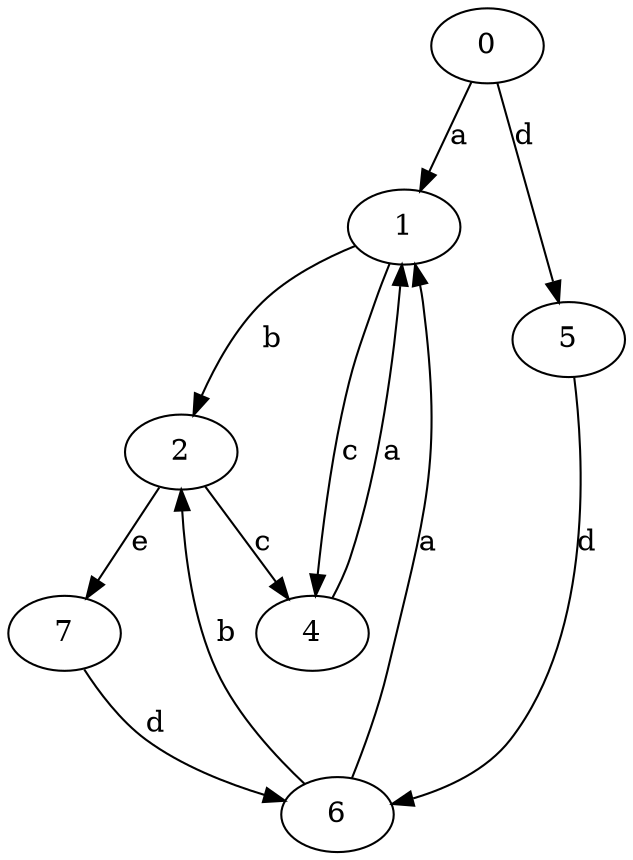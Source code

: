 strict digraph  {
0;
1;
2;
4;
5;
6;
7;
0 -> 1  [label=a];
0 -> 5  [label=d];
1 -> 2  [label=b];
1 -> 4  [label=c];
2 -> 4  [label=c];
2 -> 7  [label=e];
4 -> 1  [label=a];
5 -> 6  [label=d];
6 -> 1  [label=a];
6 -> 2  [label=b];
7 -> 6  [label=d];
}
